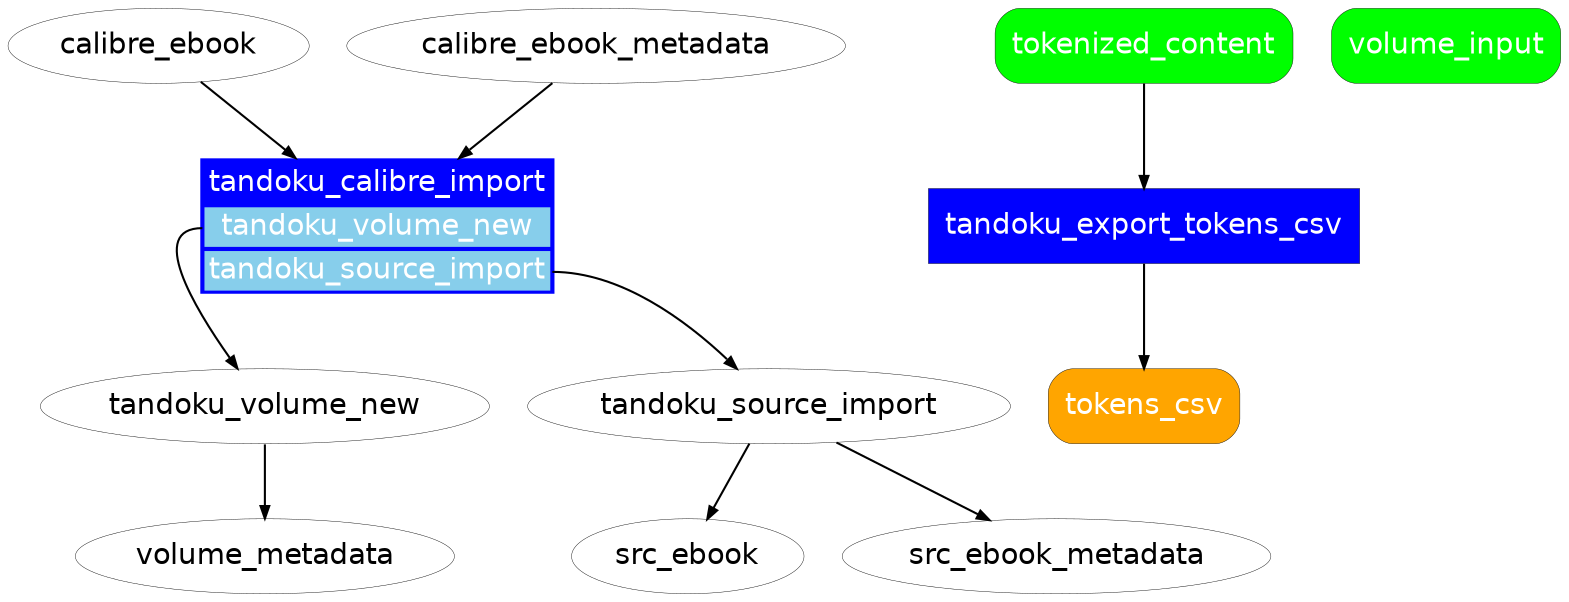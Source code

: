 # TODO: consider generating this from spreadsheet data using PSGraph
# (or create workflow definition in YAML, import to spreadsheet and generate graph from YAML)
digraph {
    graph [fontname="Helvetica"];
    node [fontname="Helvetica" penwidth=0.2];
    edge [fontname="Helvetica" arrowsize="0.6"];

# subprocess example
    calibre_ebook
    calibre_ebook_metadata

    tandoku_calibre_import[shape=plain style=filled fillcolor=blue fontcolor=white label=<
<TABLE BORDER="0">
    <TR><TD>tandoku_calibre_import</TD></TR>
    <TR><TD BGCOLOR="skyblue" PORT="p1">tandoku_volume_new</TD></TR>
    <TR><TD BGCOLOR="skyblue" PORT="p2">tandoku_source_import</TD></TR>
</TABLE>
>]
    tandoku_volume_new
    tandoku_source_import

    src_ebook
    src_ebook_metadata

    calibre_ebook -> tandoku_calibre_import
    calibre_ebook_metadata -> tandoku_calibre_import
    tandoku_source_import -> src_ebook
    tandoku_source_import -> src_ebook_metadata
    tandoku_volume_new -> volume_metadata

    tandoku_calibre_import:p1 -> tandoku_volume_new
    tandoku_calibre_import:p2 -> tandoku_source_import
# end subprocess example

    # processes
    node [shape=rect style="filled" fillcolor=blue fontcolor=white];
    # TODO: align to new module-based API structure
    #tandoku_new_volume

    tandoku_export_tokens_csv

    #tandoku_import
    
    ## source processes
    #tandoku_source_import

    ## film processes (subtitles, video)
    #tandoku_subtitles_init
    #tandoku_subtitles_clean
    #tandoku_subtitles_align
    #tandoku_subtitles_finalize
    #tandoku_subtitles_contentgen

    #tandoku_subtitles_subs2cia_export
    #tandoku_subtitles_subs2cia_process
    #tandoku_subtitles_subs2cia_import

    #tandoku_video_init
    #tandoku_video_clean
    #tandoku_video_finalize
    #tandoku_video_export

    #tandoku_content_transform_film

    ## content processes
    #tandoku_content_merge
    #tandoku_content_finalize
    #tandoku_content_tokenize

    ## markdown, kindle processses
    #tandoku_markdown_export
    #tandoku_kindle_generate

    # artifacts
    node [shape=rect style="filled,rounded" fillcolor=orange];
    #volume_tdkv

    #initial_content
    #transformed_content
    #merged_content
    #tokenized_content
    #final_content

    #images

    #audio_clips

    tokens_csv

    ## film artifacts
    #external_subtitle
    #src_subtitle
    #initial_subtitle
    #clean_subtitle
    #aligned_subtitle
    #final_subtitle

    #external_video
    #src_video
    #initial_video
    #clean_video
    #final_video

    #exported_video
    #exported_subtitles

    #subs2cia_subtitle
    #temp_subs2cia_tsv
    #temp_audio_clips
    #temp_images
    #subs2cia_content

    ## markdown, kindle
    #exported_markdown
    #exported_kindle_book

    # user input
    node [shape=rect style="filled,rounded" fillcolor=green];
    volume_input

    # edges
    #volume_input -> tandoku_new_volume
    #tandoku_new_volume -> volume_tdkv

    tokenized_content -> tandoku_export_tokens_csv
    tandoku_export_tokens_csv -> tokens_csv

    #external_subtitle -> tandoku_import
    #external_video -> tandoku_import
    #volume_tdkv -> tandoku_import
    #tandoku_import -> tandoku_source_import
    #tandoku_import -> tandoku_subtitles_init
    #tandoku_import -> tandoku_video_init

    #volume_tdkv -> tandoku_source_import

    ## film edges
    #external_subtitle -> tandoku_source_import
    #tandoku_source_import -> src_subtitle
    #src_subtitle -> tandoku_subtitles_init
    #volume_tdkv -> tandoku_subtitles_init
    #tandoku_subtitles_init -> initial_subtitle
    #initial_subtitle -> tandoku_subtitles_clean
    #tandoku_subtitles_clean -> clean_subtitle

    #external_video -> tandoku_source_import
    #tandoku_source_import -> src_video
    #src_video -> tandoku_video_init
    #volume_tdkv -> tandoku_video_init
    #tandoku_video_init -> initial_video
    #initial_video -> tandoku_video_clean
    #tandoku_video_clean -> clean_video
    #clean_video -> tandoku_video_finalize
    #tandoku_video_finalize -> final_video

    #clean_subtitle -> tandoku_subtitles_align
    #final_video -> tandoku_subtitles_align
    #tandoku_subtitles_align -> aligned_subtitle
    #aligned_subtitle -> tandoku_subtitles_finalize
    #tandoku_subtitles_finalize -> final_subtitle

    #final_subtitle -> tandoku_video_export
    #final_video -> tandoku_video_export
    #tandoku_video_export -> exported_video
    #tandoku_video_export -> exported_subtitles

    #final_subtitle -> tandoku_subtitles_contentgen
    #tandoku_subtitles_contentgen -> initial_content

    #initial_content -> tandoku_content_transform_film
    #tandoku_content_transform_film -> transformed_content

    # merged_content -> tandoku_subtitles_subs2cia_export
    # tandoku_subtitles_subs2cia_export -> subs2cia_subtitle
    # subs2cia_subtitle -> tandoku_subtitles_subs2cia_process
    # final_video -> tandoku_subtitles_subs2cia_process
    # tandoku_subtitles_subs2cia_process -> temp_subs2cia_tsv
    # tandoku_subtitles_subs2cia_process -> temp_audio_clips
    # tandoku_subtitles_subs2cia_process -> temp_images
    # temp_subs2cia_tsv -> tandoku_subtitles_subs2cia_import
    # temp_audio_clips -> tandoku_subtitles_subs2cia_import
    # temp_images -> tandoku_subtitles_subs2cia_import
    # tandoku_subtitles_subs2cia_import -> audio_clips
    # tandoku_subtitles_subs2cia_import -> images
    # tandoku_subtitles_subs2cia_import -> subs2cia_content
    # subs2cia_content -> tandoku_content_finalize

    ## general content edges
    #transformed_content -> tandoku_content_merge
    #tandoku_content_merge -> merged_content
    #merged_content -> tandoku_content_finalize
    #tandoku_content_finalize -> final_content

    #final_content -> tandoku_content_tokenize
    #tandoku_content_tokenize -> tokenized_content

    ## markdown export
    #final_content -> tandoku_markdown_export
    #images -> tandoku_markdown_export
    #tandoku_markdown_export -> exported_markdown

    ## kindle export
    #exported_markdown -> tandoku_kindle_generate
    #tandoku_kindle_generate -> exported_kindle_book
}